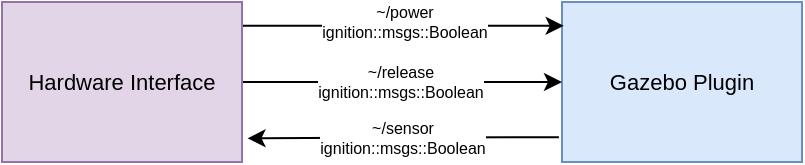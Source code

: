 <mxfile version="14.6.13" type="device"><diagram id="QVJiLsjtFVQGjoEcNKkN" name="Page-1"><mxGraphModel dx="540" dy="326" grid="1" gridSize="10" guides="1" tooltips="1" connect="1" arrows="1" fold="1" page="1" pageScale="1" pageWidth="827" pageHeight="1169" math="0" shadow="0"><root><mxCell id="0"/><mxCell id="1" parent="0"/><mxCell id="WUQUSZLmtvmsqpihZWAL-1" value="Gazebo Plugin" style="rounded=0;whiteSpace=wrap;html=1;fillColor=#dae8fc;strokeColor=#6c8ebf;fontSize=11;" vertex="1" parent="1"><mxGeometry x="400" y="200" width="120" height="80" as="geometry"/></mxCell><mxCell id="WUQUSZLmtvmsqpihZWAL-3" style="edgeStyle=orthogonalEdgeStyle;rounded=0;orthogonalLoop=1;jettySize=auto;html=1;exitX=0.995;exitY=0.149;exitDx=0;exitDy=0;entryX=0.007;entryY=0.149;entryDx=0;entryDy=0;entryPerimeter=0;exitPerimeter=0;" edge="1" parent="1" source="WUQUSZLmtvmsqpihZWAL-2" target="WUQUSZLmtvmsqpihZWAL-1"><mxGeometry relative="1" as="geometry"/></mxCell><mxCell id="WUQUSZLmtvmsqpihZWAL-4" value="~/power&lt;br style=&quot;font-size: 8px&quot;&gt;ignition::msgs::Boolean" style="edgeLabel;html=1;align=center;verticalAlign=middle;resizable=0;points=[];fontSize=8;" vertex="1" connectable="0" parent="WUQUSZLmtvmsqpihZWAL-3"><mxGeometry x="0.199" y="-1" relative="1" as="geometry"><mxPoint x="-16" y="-3" as="offset"/></mxGeometry></mxCell><mxCell id="WUQUSZLmtvmsqpihZWAL-5" style="edgeStyle=orthogonalEdgeStyle;rounded=0;orthogonalLoop=1;jettySize=auto;html=1;exitX=1;exitY=0.5;exitDx=0;exitDy=0;" edge="1" parent="1" source="WUQUSZLmtvmsqpihZWAL-2" target="WUQUSZLmtvmsqpihZWAL-1"><mxGeometry relative="1" as="geometry"/></mxCell><mxCell id="WUQUSZLmtvmsqpihZWAL-6" value="~/release&lt;br style=&quot;font-size: 8px&quot;&gt;ignition::msgs::Boolean" style="edgeLabel;html=1;align=center;verticalAlign=middle;resizable=0;points=[];fontSize=8;" vertex="1" connectable="0" parent="WUQUSZLmtvmsqpihZWAL-5"><mxGeometry x="-0.232" y="1" relative="1" as="geometry"><mxPoint x="17" y="1" as="offset"/></mxGeometry></mxCell><mxCell id="WUQUSZLmtvmsqpihZWAL-7" style="edgeStyle=orthogonalEdgeStyle;rounded=0;orthogonalLoop=1;jettySize=auto;html=1;exitX=-0.013;exitY=0.846;exitDx=0;exitDy=0;entryX=1.023;entryY=0.852;entryDx=0;entryDy=0;entryPerimeter=0;exitPerimeter=0;" edge="1" parent="1" source="WUQUSZLmtvmsqpihZWAL-1" target="WUQUSZLmtvmsqpihZWAL-2"><mxGeometry relative="1" as="geometry"/></mxCell><mxCell id="WUQUSZLmtvmsqpihZWAL-8" value="~/sensor&lt;br style=&quot;font-size: 8px;&quot;&gt;ignition::msgs::Boolean" style="edgeLabel;html=1;align=center;verticalAlign=middle;resizable=0;points=[];fontSize=8;" vertex="1" connectable="0" parent="WUQUSZLmtvmsqpihZWAL-7"><mxGeometry x="0.077" relative="1" as="geometry"><mxPoint x="5" as="offset"/></mxGeometry></mxCell><mxCell id="WUQUSZLmtvmsqpihZWAL-2" value="Hardware Interface" style="rounded=0;whiteSpace=wrap;html=1;fillColor=#e1d5e7;strokeColor=#9673a6;fontSize=11;" vertex="1" parent="1"><mxGeometry x="120" y="200" width="120" height="80" as="geometry"/></mxCell></root></mxGraphModel></diagram></mxfile>